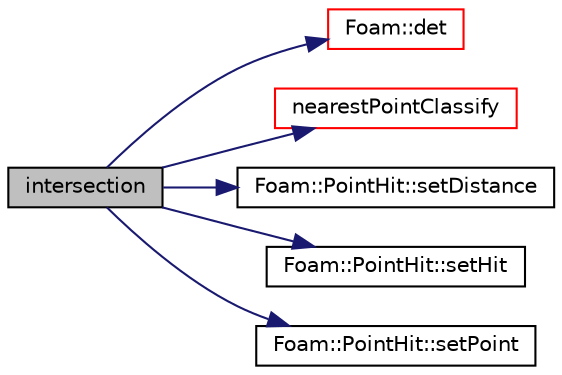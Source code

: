 digraph "intersection"
{
  bgcolor="transparent";
  edge [fontname="Helvetica",fontsize="10",labelfontname="Helvetica",labelfontsize="10"];
  node [fontname="Helvetica",fontsize="10",shape=record];
  rankdir="LR";
  Node1 [label="intersection",height=0.2,width=0.4,color="black", fillcolor="grey75", style="filled", fontcolor="black"];
  Node1 -> Node2 [color="midnightblue",fontsize="10",style="solid",fontname="Helvetica"];
  Node2 [label="Foam::det",height=0.2,width=0.4,color="red",URL="$a10974.html#a0661214f1c72feedb965c88d685f8036"];
  Node1 -> Node3 [color="midnightblue",fontsize="10",style="solid",fontname="Helvetica"];
  Node3 [label="nearestPointClassify",height=0.2,width=0.4,color="red",URL="$a02754.html#a64414cbb67fcc6b132a86d7ddc6b1e66",tooltip="Find the nearest point to p on the triangle and classify it: "];
  Node1 -> Node4 [color="midnightblue",fontsize="10",style="solid",fontname="Helvetica"];
  Node4 [label="Foam::PointHit::setDistance",height=0.2,width=0.4,color="black",URL="$a01921.html#a14790d638ec1616229076c4aed712b09"];
  Node1 -> Node5 [color="midnightblue",fontsize="10",style="solid",fontname="Helvetica"];
  Node5 [label="Foam::PointHit::setHit",height=0.2,width=0.4,color="black",URL="$a01921.html#af857bf9136ee4938a5de88d60b75b706"];
  Node1 -> Node6 [color="midnightblue",fontsize="10",style="solid",fontname="Helvetica"];
  Node6 [label="Foam::PointHit::setPoint",height=0.2,width=0.4,color="black",URL="$a01921.html#a06197856d3e9d1625db3f88c38dc522a"];
}
